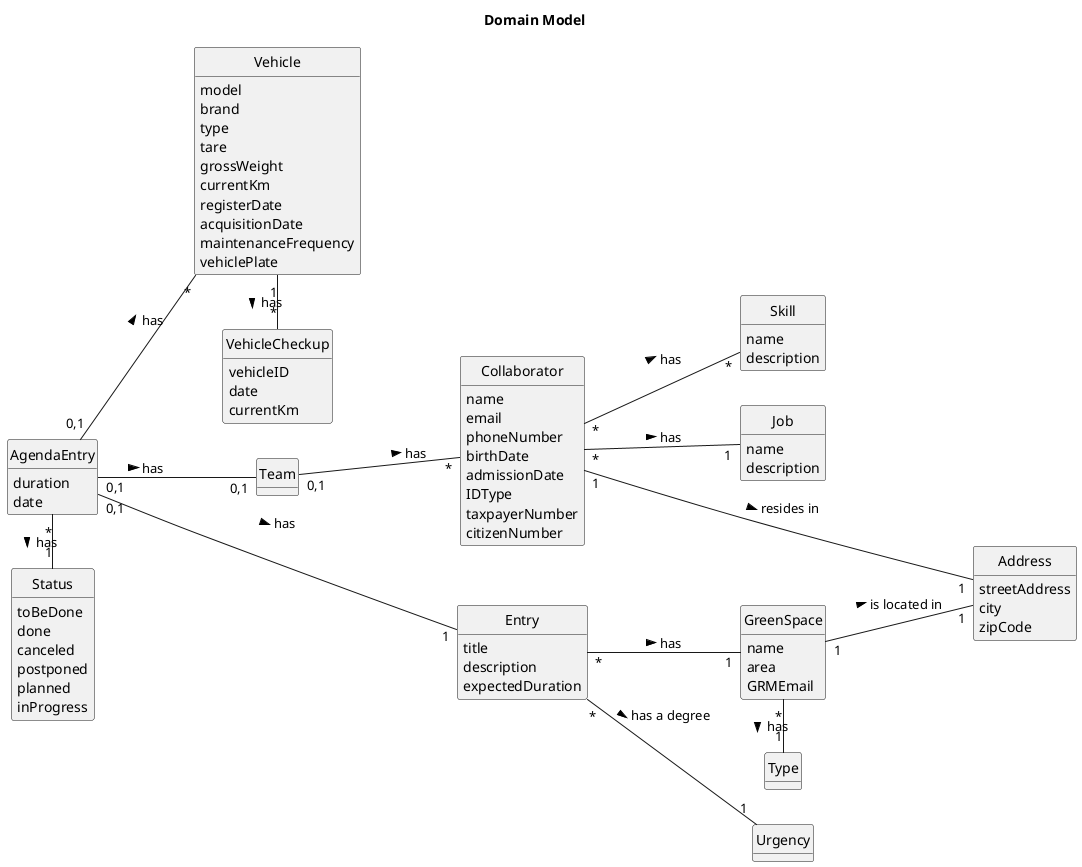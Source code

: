 @startuml
skinparam monochrome true
skinparam packageStyle rectangle
skinparam shadowing false

left to right direction

skinparam classAttributeIconSize 0
hide circle
hide methods

title Domain Model

class Team{
}

class Skill{
    name
    description
}

class Job{
    name
    description
}

class Collaborator{
    name
    email
    phoneNumber
    birthDate
    admissionDate
    IDType
    taxpayerNumber
    citizenNumber

}

class Address{
    streetAddress
    city
    zipCode
}

class VehicleCheckup {
    vehicleID
    date
    currentKm
}

class Vehicle {
    model
    brand
    type
    tare
    grossWeight
    currentKm
    registerDate
    acquisitionDate
    maintenanceFrequency
    vehiclePlate
}

class GreenSpace {
    name
    area
    GRMEmail
}

class AgendaEntry{
    duration
    date
}

class Entry{
    title
    description
    expectedDuration
}

class Status{
    toBeDone
    done
    canceled
    postponed
    planned
    inProgress
}

Team "0,1" -- "*"Collaborator : has >
Collaborator "1" -- "1"Address : resides in >
Collaborator "*" -- "1"Job : has >
Collaborator "*" -- "*"Skill : has >
Vehicle "1" - "*" VehicleCheckup: has >
GreenSpace "1"--"1" Address : is located in >
GreenSpace "*" - "1" Type : has >
Entry "*"--"1" GreenSpace : has >
Entry "*"--"1" Urgency : has a degree >
AgendaEntry "0,1" -- "0,1" Team : has >
AgendaEntry "0,1" -- "*" Vehicle : has >
AgendaEntry "*" - "1" Status : has >
AgendaEntry "0,1" --- "1" Entry : has >
@enduml

